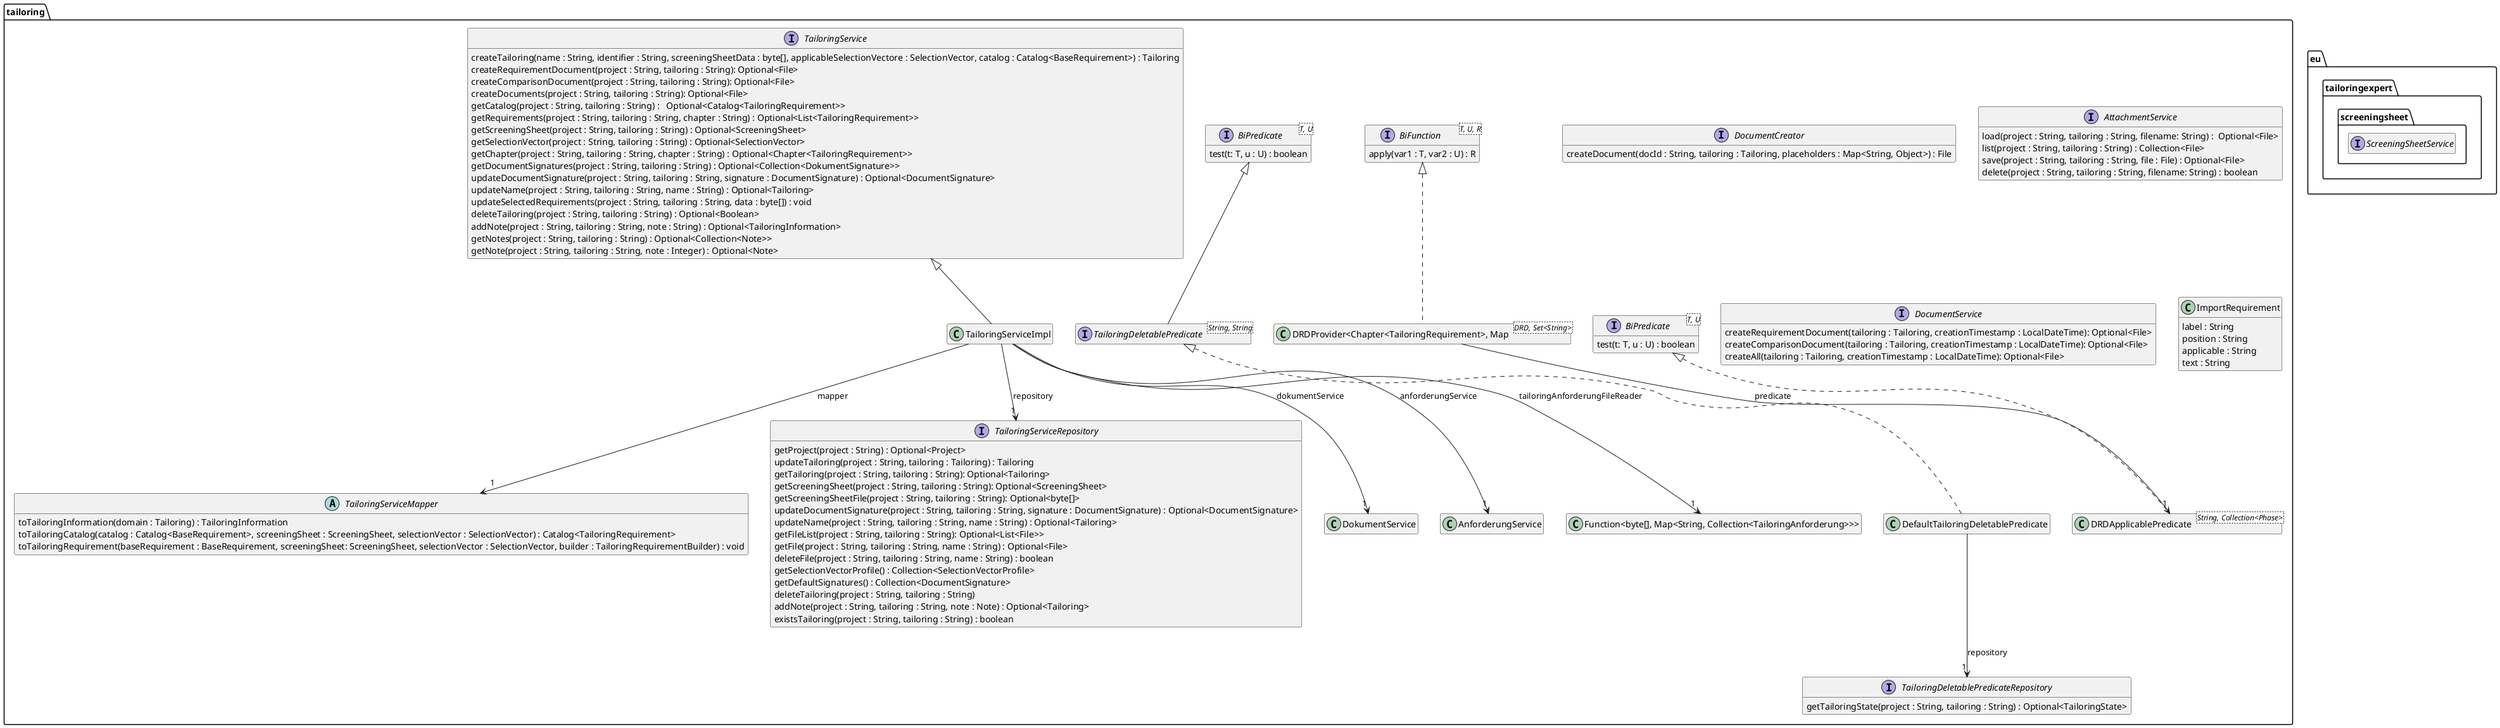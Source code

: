 @startuml Ebene3.png
hide empty members

package eu.tailoringexpert {
    package screeningsheet {
        interface ScreeningSheetService
    }
}

package tailoring {

    interface "BiPredicate<T, U>" as AnwendbarBiFunction {
        test(t: T, u : U) : boolean
    }
    class DRDApplicablePredicate<String, Collection<Phase>> {
    }
    AnwendbarBiFunction <|.. DRDApplicablePredicate

    interface "BiFunction<T, U, R>" as DRDProviderBiFunction {
        apply(var1 : T, var2 : U) : R
    }
    class "DRDProvider<Chapter<TailoringRequirement>, Map<DRD, Set<String>>" as DRDProvider{
    }
    DRDProviderBiFunction <|.. DRDProvider
    DRDProvider --> "1" DRDApplicablePredicate : predicate

    interface DocumentCreator {
        createDocument(docId : String, tailoring : Tailoring, placeholders : Map<String, Object>) : File
    }

    interface TailoringDeletablePredicateRepository {
        getTailoringState(project : String, tailoring : String) : Optional<TailoringState>
    }

    interface "BiPredicate<T, U>" as BiPredicate {
         test(t: T, u : U) : boolean
    }
    interface "TailoringDeletablePredicate<String, String>"  as TailoringDeletablePredicate{
    }
    BiPredicate <|-- TailoringDeletablePredicate
    class DefaultTailoringDeletablePredicate {
    }
    TailoringDeletablePredicate <|.. DefaultTailoringDeletablePredicate
    DefaultTailoringDeletablePredicate --> "1" TailoringDeletablePredicateRepository : repository


    interface TailoringService {
        createTailoring(name : String, identifier : String, screeningSheetData : byte[], applicableSelectionVectore : SelectionVector, catalog : Catalog<BaseRequirement>) : Tailoring
        createRequirementDocument(project : String, tailoring : String): Optional<File>
        createComparisonDocument(project : String, tailoring : String): Optional<File>
        createDocuments(project : String, tailoring : String): Optional<File>
        getCatalog(project : String, tailoring : String) :   Optional<Catalog<TailoringRequirement>>
        getRequirements(project : String, tailoring : String, chapter : String) : Optional<List<TailoringRequirement>>
        getScreeningSheet(project : String, tailoring : String) : Optional<ScreeningSheet>
        getSelectionVector(project : String, tailoring : String) : Optional<SelectionVector>
        getChapter(project : String, tailoring : String, chapter : String) : Optional<Chapter<TailoringRequirement>>
        getDocumentSignatures(project : String, tailoring : String) : Optional<Collection<DokumentSignature>>
        updateDocumentSignature(project : String, tailoring : String, signature : DocumentSignature) : Optional<DocumentSignature>
        updateName(project : String, tailoring : String, name : String) : Optional<Tailoring>
        updateSelectedRequirements(project : String, tailoring : String, data : byte[]) : void
        deleteTailoring(project : String, tailoring : String) : Optional<Boolean>
        addNote(project : String, tailoring : String, note : String) : Optional<TailoringInformation>
        getNotes(project : String, tailoring : String) : Optional<Collection<Note>>
        getNote(project : String, tailoring : String, note : Integer) : Optional<Note>
    }

    interface AttachmentService {
        load(project : String, tailoring : String, filename: String) :  Optional<File>
        list(project : String, tailoring : String) : Collection<File>
        save(project : String, tailoring : String, file : File) : Optional<File>
        delete(project : String, tailoring : String, filename: String) : boolean
    }

    abstract class TailoringServiceMapper {
        toTailoringInformation(domain : Tailoring) : TailoringInformation
        toTailoringCatalog(catalog : Catalog<BaseRequirement>, screeningSheet : ScreeningSheet, selectionVector : SelectionVector) : Catalog<TailoringRequirement>
        toTailoringRequirement(baseRequirement : BaseRequirement, screeningSheet: ScreeningSheet, selectionVector : SelectionVector, builder : TailoringRequirementBuilder) : void
    }

    interface TailoringServiceRepository {
        getProject(project : String) : Optional<Project>
        updateTailoring(project : String, tailoring : Tailoring) : Tailoring
        getTailoring(project : String, tailoring : String): Optional<Tailoring>
        getScreeningSheet(project : String, tailoring : String): Optional<ScreeningSheet>
        getScreeningSheetFile(project : String, tailoring : String): Optional<byte[]>
        updateDocumentSignature(project : String, tailoring : String, signature : DocumentSignature) : Optional<DocumentSignature>
        updateName(project : String, tailoring : String, name : String) : Optional<Tailoring>
        getFileList(project : String, tailoring : String): Optional<List<File>>
        getFile(project : String, tailoring : String, name : String) : Optional<File>
        deleteFile(project : String, tailoring : String, name : String) : boolean
        getSelectionVectorProfile() : Collection<SelectionVectorProfile>
        getDefaultSignatures() : Collection<DocumentSignature>
        deleteTailoring(project : String, tailoring : String)
        addNote(project : String, tailoring : String, note : Note) : Optional<Tailoring>
        existsTailoring(project : String, tailoring : String) : boolean
    }

    interface DocumentService {
        createRequirementDocument(tailoring : Tailoring, creationTimestamp : LocalDateTime): Optional<File>
        createComparisonDocument(tailoring : Tailoring, creationTimestamp : LocalDateTime): Optional<File>
        createAll(tailoring : Tailoring, creationTimestamp : LocalDateTime): Optional<File>
    }

    class ImportRequirement {
        label : String
        position : String
        applicable : String
        text : String
    }

    class TailoringServiceImpl {
    }
    TailoringService <|-- TailoringServiceImpl
    TailoringServiceImpl --> "1" TailoringServiceRepository : repository
    TailoringServiceImpl --> "1" TailoringServiceMapper : mapper
    TailoringServiceImpl --> "1" DokumentService : dokumentService
    TailoringServiceImpl --> "1" AnforderungService : anforderungService
    TailoringServiceImpl --> "1" "Function<byte[], Map<String, Collection<TailoringAnforderung>>>" : tailoringAnforderungFileReader
}
@enduml
